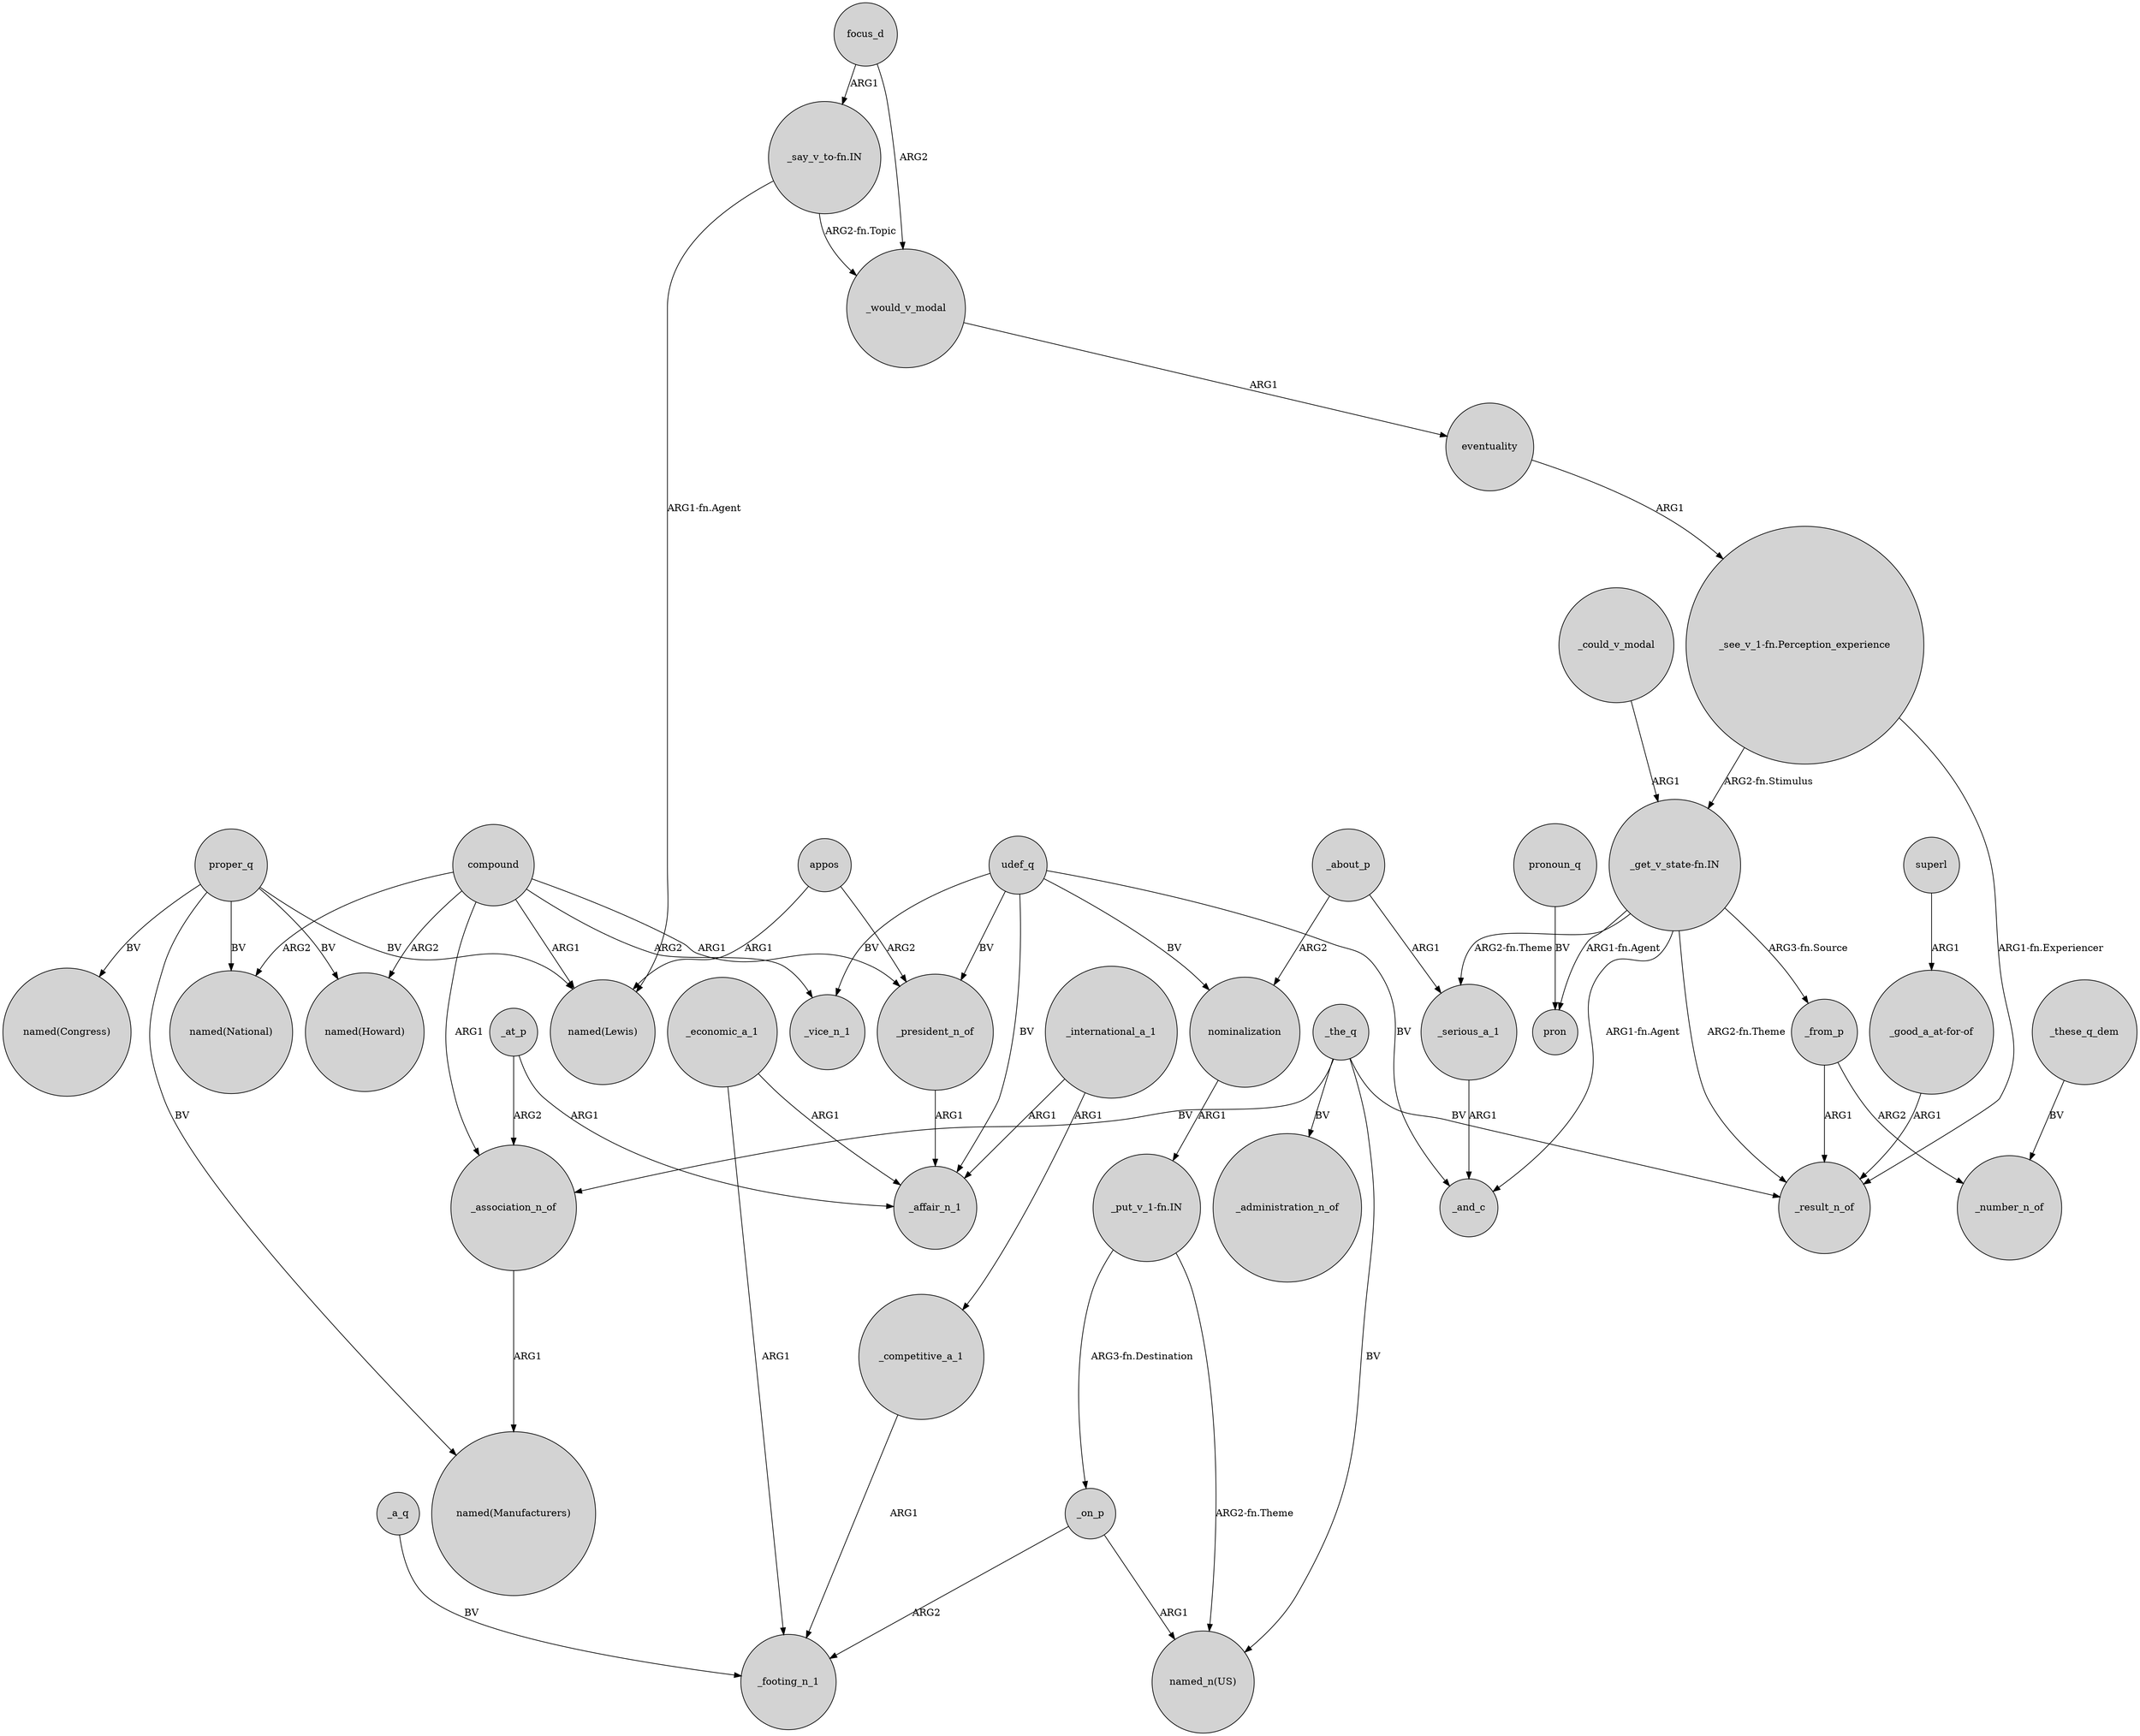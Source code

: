 digraph {
	node [shape=circle style=filled]
	"_say_v_to-fn.IN" -> _would_v_modal [label="ARG2-fn.Topic"]
	_economic_a_1 -> _footing_n_1 [label=ARG1]
	focus_d -> _would_v_modal [label=ARG2]
	compound -> _vice_n_1 [label=ARG2]
	_president_n_of -> _affair_n_1 [label=ARG1]
	_at_p -> _affair_n_1 [label=ARG1]
	proper_q -> "named(Lewis)" [label=BV]
	_at_p -> _association_n_of [label=ARG2]
	_about_p -> nominalization [label=ARG2]
	udef_q -> _affair_n_1 [label=BV]
	_economic_a_1 -> _affair_n_1 [label=ARG1]
	_the_q -> _result_n_of [label=BV]
	_from_p -> _result_n_of [label=ARG1]
	"_see_v_1-fn.Perception_experience" -> _result_n_of [label="ARG1-fn.Experiencer"]
	compound -> "named(Lewis)" [label=ARG1]
	"_put_v_1-fn.IN" -> _on_p [label="ARG3-fn.Destination"]
	"_get_v_state-fn.IN" -> _result_n_of [label="ARG2-fn.Theme"]
	proper_q -> "named(Manufacturers)" [label=BV]
	_association_n_of -> "named(Manufacturers)" [label=ARG1]
	_on_p -> _footing_n_1 [label=ARG2]
	_from_p -> _number_n_of [label=ARG2]
	"_get_v_state-fn.IN" -> _serious_a_1 [label="ARG2-fn.Theme"]
	udef_q -> _vice_n_1 [label=BV]
	proper_q -> "named(Congress)" [label=BV]
	_the_q -> "named_n(US)" [label=BV]
	_competitive_a_1 -> _footing_n_1 [label=ARG1]
	"_get_v_state-fn.IN" -> _from_p [label="ARG3-fn.Source"]
	appos -> _president_n_of [label=ARG2]
	pronoun_q -> pron [label=BV]
	_these_q_dem -> _number_n_of [label=BV]
	_international_a_1 -> _competitive_a_1 [label=ARG1]
	"_say_v_to-fn.IN" -> "named(Lewis)" [label="ARG1-fn.Agent"]
	compound -> "named(National)" [label=ARG2]
	appos -> "named(Lewis)" [label=ARG1]
	"_good_a_at-for-of" -> _result_n_of [label=ARG1]
	compound -> _president_n_of [label=ARG1]
	udef_q -> _president_n_of [label=BV]
	superl -> "_good_a_at-for-of" [label=ARG1]
	"_put_v_1-fn.IN" -> "named_n(US)" [label="ARG2-fn.Theme"]
	_a_q -> _footing_n_1 [label=BV]
	_serious_a_1 -> _and_c [label=ARG1]
	compound -> "named(Howard)" [label=ARG2]
	"_get_v_state-fn.IN" -> _and_c [label="ARG1-fn.Agent"]
	_on_p -> "named_n(US)" [label=ARG1]
	_the_q -> _association_n_of [label=BV]
	udef_q -> nominalization [label=BV]
	_international_a_1 -> _affair_n_1 [label=ARG1]
	_could_v_modal -> "_get_v_state-fn.IN" [label=ARG1]
	proper_q -> "named(National)" [label=BV]
	eventuality -> "_see_v_1-fn.Perception_experience" [label=ARG1]
	"_see_v_1-fn.Perception_experience" -> "_get_v_state-fn.IN" [label="ARG2-fn.Stimulus"]
	nominalization -> "_put_v_1-fn.IN" [label=ARG1]
	_the_q -> _administration_n_of [label=BV]
	udef_q -> _and_c [label=BV]
	compound -> _association_n_of [label=ARG1]
	proper_q -> "named(Howard)" [label=BV]
	_about_p -> _serious_a_1 [label=ARG1]
	_would_v_modal -> eventuality [label=ARG1]
	"_get_v_state-fn.IN" -> pron [label="ARG1-fn.Agent"]
	focus_d -> "_say_v_to-fn.IN" [label=ARG1]
}
